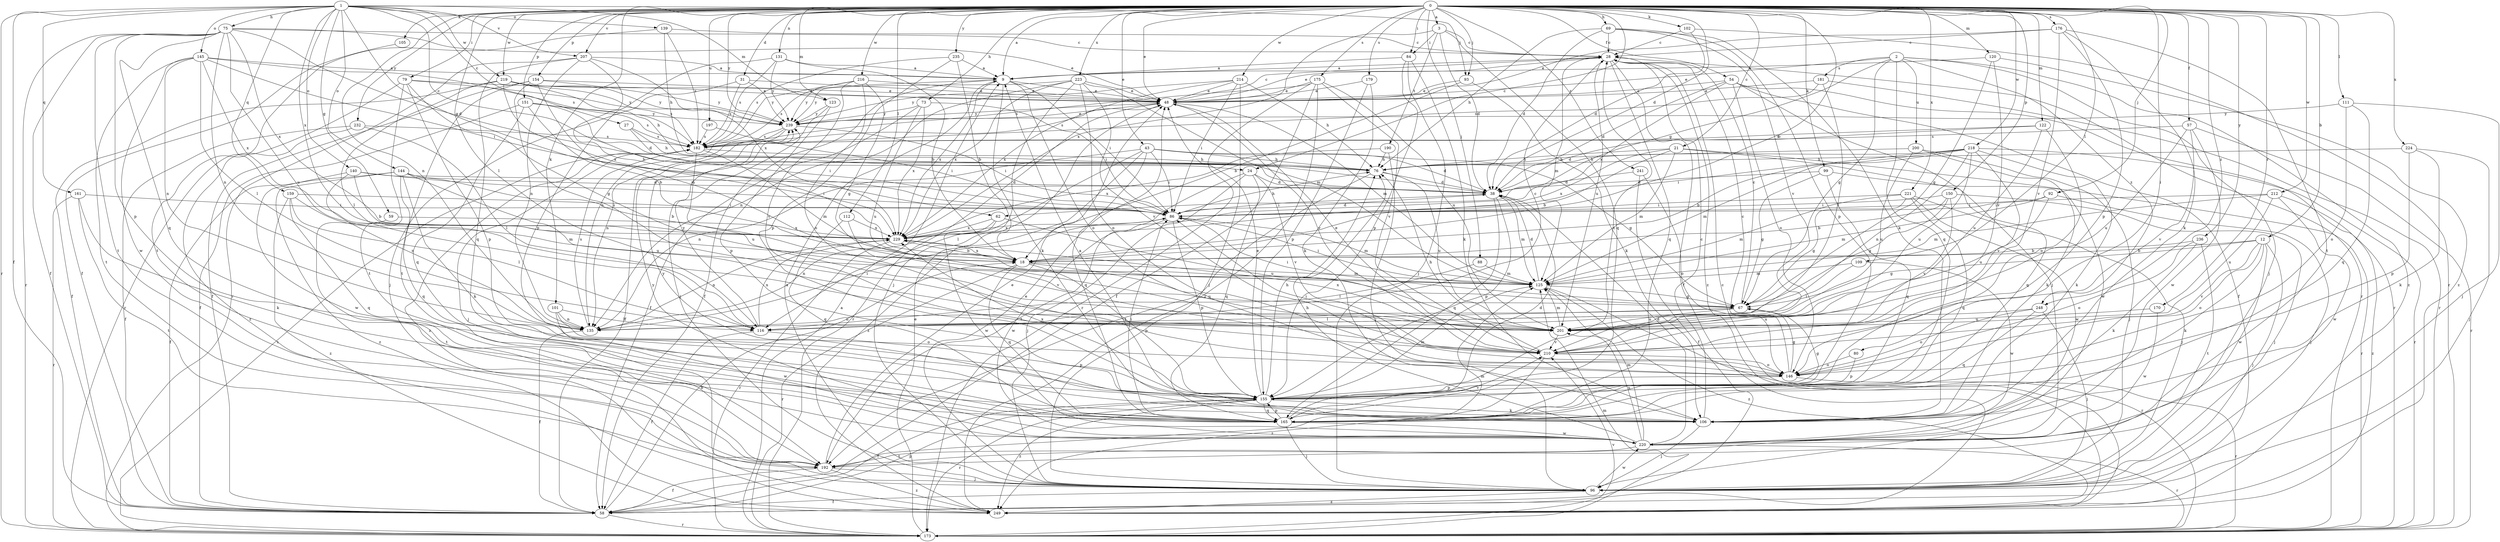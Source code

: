 strict digraph  {
0;
1;
2;
3;
9;
12;
18;
21;
24;
27;
28;
31;
38;
43;
48;
54;
57;
58;
59;
62;
67;
69;
73;
75;
76;
79;
80;
84;
86;
88;
92;
93;
96;
99;
101;
102;
105;
106;
109;
111;
112;
116;
120;
122;
123;
125;
131;
135;
139;
140;
144;
145;
146;
150;
151;
154;
155;
159;
161;
165;
170;
173;
175;
176;
179;
181;
182;
190;
192;
197;
200;
201;
207;
210;
212;
214;
216;
218;
219;
220;
221;
223;
224;
229;
232;
235;
236;
239;
241;
248;
249;
0 -> 3  [label=a];
0 -> 9  [label=a];
0 -> 12  [label=b];
0 -> 18  [label=b];
0 -> 21  [label=c];
0 -> 24  [label=c];
0 -> 31  [label=d];
0 -> 38  [label=d];
0 -> 43  [label=e];
0 -> 48  [label=e];
0 -> 54  [label=f];
0 -> 57  [label=f];
0 -> 69  [label=h];
0 -> 73  [label=h];
0 -> 79  [label=i];
0 -> 80  [label=i];
0 -> 84  [label=i];
0 -> 88  [label=j];
0 -> 92  [label=j];
0 -> 93  [label=j];
0 -> 99  [label=k];
0 -> 101  [label=k];
0 -> 102  [label=k];
0 -> 105  [label=k];
0 -> 109  [label=l];
0 -> 111  [label=l];
0 -> 112  [label=l];
0 -> 116  [label=l];
0 -> 120  [label=m];
0 -> 122  [label=m];
0 -> 123  [label=m];
0 -> 131  [label=n];
0 -> 135  [label=n];
0 -> 150  [label=p];
0 -> 151  [label=p];
0 -> 154  [label=p];
0 -> 170  [label=r];
0 -> 175  [label=s];
0 -> 176  [label=s];
0 -> 179  [label=s];
0 -> 197  [label=u];
0 -> 207  [label=v];
0 -> 212  [label=w];
0 -> 214  [label=w];
0 -> 216  [label=w];
0 -> 218  [label=w];
0 -> 219  [label=w];
0 -> 221  [label=x];
0 -> 223  [label=x];
0 -> 224  [label=x];
0 -> 232  [label=y];
0 -> 235  [label=y];
0 -> 236  [label=y];
0 -> 239  [label=y];
0 -> 241  [label=z];
0 -> 248  [label=z];
1 -> 24  [label=c];
1 -> 27  [label=c];
1 -> 58  [label=f];
1 -> 59  [label=g];
1 -> 62  [label=g];
1 -> 75  [label=h];
1 -> 93  [label=j];
1 -> 123  [label=m];
1 -> 139  [label=o];
1 -> 140  [label=o];
1 -> 144  [label=o];
1 -> 145  [label=o];
1 -> 159  [label=q];
1 -> 161  [label=q];
1 -> 173  [label=r];
1 -> 207  [label=v];
1 -> 219  [label=w];
1 -> 229  [label=x];
2 -> 48  [label=e];
2 -> 62  [label=g];
2 -> 67  [label=g];
2 -> 96  [label=j];
2 -> 165  [label=q];
2 -> 181  [label=s];
2 -> 200  [label=u];
2 -> 248  [label=z];
2 -> 249  [label=z];
3 -> 28  [label=c];
3 -> 38  [label=d];
3 -> 84  [label=i];
3 -> 165  [label=q];
3 -> 190  [label=t];
3 -> 229  [label=x];
9 -> 48  [label=e];
9 -> 58  [label=f];
9 -> 86  [label=i];
9 -> 106  [label=k];
9 -> 146  [label=o];
9 -> 182  [label=s];
9 -> 229  [label=x];
12 -> 18  [label=b];
12 -> 67  [label=g];
12 -> 96  [label=j];
12 -> 106  [label=k];
12 -> 146  [label=o];
12 -> 210  [label=v];
12 -> 220  [label=w];
18 -> 125  [label=m];
18 -> 155  [label=p];
18 -> 165  [label=q];
18 -> 173  [label=r];
18 -> 201  [label=u];
18 -> 229  [label=x];
21 -> 18  [label=b];
21 -> 76  [label=h];
21 -> 125  [label=m];
21 -> 165  [label=q];
21 -> 220  [label=w];
21 -> 229  [label=x];
24 -> 38  [label=d];
24 -> 96  [label=j];
24 -> 165  [label=q];
24 -> 192  [label=t];
24 -> 210  [label=v];
27 -> 76  [label=h];
27 -> 86  [label=i];
27 -> 182  [label=s];
28 -> 9  [label=a];
28 -> 48  [label=e];
28 -> 58  [label=f];
28 -> 125  [label=m];
28 -> 165  [label=q];
28 -> 173  [label=r];
28 -> 201  [label=u];
28 -> 249  [label=z];
31 -> 48  [label=e];
31 -> 96  [label=j];
31 -> 182  [label=s];
31 -> 239  [label=y];
38 -> 86  [label=i];
38 -> 125  [label=m];
38 -> 155  [label=p];
38 -> 165  [label=q];
43 -> 38  [label=d];
43 -> 67  [label=g];
43 -> 76  [label=h];
43 -> 86  [label=i];
43 -> 116  [label=l];
43 -> 135  [label=n];
43 -> 165  [label=q];
43 -> 249  [label=z];
48 -> 28  [label=c];
48 -> 125  [label=m];
48 -> 173  [label=r];
48 -> 182  [label=s];
48 -> 210  [label=v];
48 -> 239  [label=y];
54 -> 38  [label=d];
54 -> 48  [label=e];
54 -> 58  [label=f];
54 -> 96  [label=j];
54 -> 146  [label=o];
54 -> 173  [label=r];
54 -> 229  [label=x];
57 -> 173  [label=r];
57 -> 182  [label=s];
57 -> 201  [label=u];
57 -> 210  [label=v];
57 -> 220  [label=w];
58 -> 18  [label=b];
58 -> 155  [label=p];
58 -> 173  [label=r];
59 -> 192  [label=t];
59 -> 229  [label=x];
62 -> 135  [label=n];
62 -> 201  [label=u];
62 -> 220  [label=w];
62 -> 229  [label=x];
67 -> 28  [label=c];
67 -> 86  [label=i];
67 -> 116  [label=l];
67 -> 135  [label=n];
67 -> 201  [label=u];
69 -> 28  [label=c];
69 -> 38  [label=d];
69 -> 76  [label=h];
69 -> 106  [label=k];
69 -> 155  [label=p];
69 -> 210  [label=v];
73 -> 58  [label=f];
73 -> 86  [label=i];
73 -> 201  [label=u];
73 -> 229  [label=x];
73 -> 239  [label=y];
75 -> 28  [label=c];
75 -> 38  [label=d];
75 -> 48  [label=e];
75 -> 58  [label=f];
75 -> 135  [label=n];
75 -> 155  [label=p];
75 -> 165  [label=q];
75 -> 173  [label=r];
75 -> 192  [label=t];
75 -> 201  [label=u];
75 -> 229  [label=x];
76 -> 38  [label=d];
76 -> 192  [label=t];
76 -> 201  [label=u];
79 -> 48  [label=e];
79 -> 67  [label=g];
79 -> 155  [label=p];
79 -> 173  [label=r];
79 -> 192  [label=t];
79 -> 239  [label=y];
80 -> 146  [label=o];
80 -> 155  [label=p];
84 -> 9  [label=a];
84 -> 96  [label=j];
84 -> 106  [label=k];
84 -> 155  [label=p];
86 -> 38  [label=d];
86 -> 76  [label=h];
86 -> 125  [label=m];
86 -> 155  [label=p];
86 -> 220  [label=w];
86 -> 229  [label=x];
88 -> 116  [label=l];
88 -> 125  [label=m];
92 -> 86  [label=i];
92 -> 96  [label=j];
92 -> 125  [label=m];
92 -> 201  [label=u];
93 -> 18  [label=b];
93 -> 48  [label=e];
93 -> 106  [label=k];
96 -> 9  [label=a];
96 -> 48  [label=e];
96 -> 58  [label=f];
96 -> 220  [label=w];
96 -> 249  [label=z];
99 -> 38  [label=d];
99 -> 67  [label=g];
99 -> 165  [label=q];
99 -> 173  [label=r];
101 -> 116  [label=l];
101 -> 135  [label=n];
101 -> 146  [label=o];
101 -> 220  [label=w];
102 -> 28  [label=c];
102 -> 38  [label=d];
102 -> 173  [label=r];
105 -> 58  [label=f];
106 -> 9  [label=a];
106 -> 28  [label=c];
106 -> 96  [label=j];
106 -> 239  [label=y];
109 -> 116  [label=l];
109 -> 125  [label=m];
109 -> 220  [label=w];
111 -> 96  [label=j];
111 -> 146  [label=o];
111 -> 165  [label=q];
111 -> 239  [label=y];
112 -> 165  [label=q];
112 -> 210  [label=v];
112 -> 229  [label=x];
116 -> 28  [label=c];
116 -> 58  [label=f];
116 -> 155  [label=p];
116 -> 229  [label=x];
116 -> 239  [label=y];
120 -> 9  [label=a];
120 -> 67  [label=g];
120 -> 210  [label=v];
120 -> 249  [label=z];
122 -> 38  [label=d];
122 -> 146  [label=o];
122 -> 182  [label=s];
122 -> 201  [label=u];
123 -> 96  [label=j];
123 -> 155  [label=p];
123 -> 239  [label=y];
125 -> 38  [label=d];
125 -> 67  [label=g];
125 -> 86  [label=i];
125 -> 173  [label=r];
125 -> 249  [label=z];
131 -> 9  [label=a];
131 -> 18  [label=b];
131 -> 155  [label=p];
131 -> 182  [label=s];
131 -> 239  [label=y];
135 -> 58  [label=f];
135 -> 86  [label=i];
135 -> 182  [label=s];
139 -> 28  [label=c];
139 -> 76  [label=h];
139 -> 182  [label=s];
139 -> 192  [label=t];
140 -> 18  [label=b];
140 -> 38  [label=d];
140 -> 86  [label=i];
140 -> 135  [label=n];
140 -> 220  [label=w];
144 -> 18  [label=b];
144 -> 38  [label=d];
144 -> 58  [label=f];
144 -> 106  [label=k];
144 -> 165  [label=q];
144 -> 201  [label=u];
144 -> 249  [label=z];
145 -> 9  [label=a];
145 -> 86  [label=i];
145 -> 116  [label=l];
145 -> 135  [label=n];
145 -> 182  [label=s];
145 -> 192  [label=t];
145 -> 220  [label=w];
145 -> 229  [label=x];
146 -> 28  [label=c];
146 -> 67  [label=g];
146 -> 86  [label=i];
146 -> 155  [label=p];
146 -> 173  [label=r];
150 -> 18  [label=b];
150 -> 67  [label=g];
150 -> 86  [label=i];
150 -> 96  [label=j];
150 -> 210  [label=v];
151 -> 18  [label=b];
151 -> 38  [label=d];
151 -> 58  [label=f];
151 -> 165  [label=q];
151 -> 182  [label=s];
151 -> 239  [label=y];
154 -> 48  [label=e];
154 -> 58  [label=f];
154 -> 125  [label=m];
154 -> 192  [label=t];
154 -> 201  [label=u];
154 -> 239  [label=y];
155 -> 28  [label=c];
155 -> 48  [label=e];
155 -> 58  [label=f];
155 -> 67  [label=g];
155 -> 76  [label=h];
155 -> 106  [label=k];
155 -> 125  [label=m];
155 -> 165  [label=q];
155 -> 173  [label=r];
155 -> 229  [label=x];
155 -> 249  [label=z];
159 -> 86  [label=i];
159 -> 116  [label=l];
159 -> 125  [label=m];
159 -> 165  [label=q];
159 -> 249  [label=z];
161 -> 86  [label=i];
161 -> 106  [label=k];
161 -> 173  [label=r];
161 -> 192  [label=t];
165 -> 38  [label=d];
165 -> 86  [label=i];
165 -> 96  [label=j];
165 -> 155  [label=p];
165 -> 210  [label=v];
165 -> 220  [label=w];
170 -> 201  [label=u];
170 -> 220  [label=w];
173 -> 9  [label=a];
173 -> 48  [label=e];
173 -> 125  [label=m];
173 -> 182  [label=s];
173 -> 210  [label=v];
175 -> 48  [label=e];
175 -> 58  [label=f];
175 -> 173  [label=r];
175 -> 182  [label=s];
175 -> 201  [label=u];
175 -> 210  [label=v];
175 -> 249  [label=z];
176 -> 28  [label=c];
176 -> 48  [label=e];
176 -> 106  [label=k];
176 -> 155  [label=p];
176 -> 192  [label=t];
176 -> 210  [label=v];
179 -> 48  [label=e];
179 -> 106  [label=k];
179 -> 155  [label=p];
181 -> 48  [label=e];
181 -> 116  [label=l];
181 -> 173  [label=r];
181 -> 182  [label=s];
182 -> 76  [label=h];
182 -> 96  [label=j];
182 -> 125  [label=m];
182 -> 201  [label=u];
182 -> 249  [label=z];
190 -> 76  [label=h];
190 -> 96  [label=j];
190 -> 229  [label=x];
192 -> 48  [label=e];
192 -> 58  [label=f];
192 -> 96  [label=j];
192 -> 125  [label=m];
192 -> 249  [label=z];
197 -> 86  [label=i];
197 -> 182  [label=s];
200 -> 76  [label=h];
200 -> 96  [label=j];
200 -> 106  [label=k];
200 -> 201  [label=u];
201 -> 125  [label=m];
201 -> 210  [label=v];
201 -> 229  [label=x];
207 -> 9  [label=a];
207 -> 18  [label=b];
207 -> 135  [label=n];
207 -> 165  [label=q];
207 -> 173  [label=r];
207 -> 229  [label=x];
210 -> 48  [label=e];
210 -> 76  [label=h];
210 -> 146  [label=o];
210 -> 249  [label=z];
212 -> 86  [label=i];
212 -> 125  [label=m];
212 -> 201  [label=u];
212 -> 220  [label=w];
212 -> 249  [label=z];
214 -> 48  [label=e];
214 -> 76  [label=h];
214 -> 86  [label=i];
214 -> 96  [label=j];
214 -> 229  [label=x];
214 -> 239  [label=y];
216 -> 48  [label=e];
216 -> 67  [label=g];
216 -> 135  [label=n];
216 -> 146  [label=o];
216 -> 210  [label=v];
216 -> 239  [label=y];
218 -> 18  [label=b];
218 -> 76  [label=h];
218 -> 86  [label=i];
218 -> 106  [label=k];
218 -> 125  [label=m];
218 -> 135  [label=n];
218 -> 173  [label=r];
218 -> 201  [label=u];
218 -> 210  [label=v];
219 -> 48  [label=e];
219 -> 58  [label=f];
219 -> 76  [label=h];
219 -> 116  [label=l];
219 -> 182  [label=s];
219 -> 229  [label=x];
219 -> 239  [label=y];
220 -> 38  [label=d];
220 -> 76  [label=h];
220 -> 125  [label=m];
220 -> 173  [label=r];
220 -> 192  [label=t];
220 -> 201  [label=u];
220 -> 239  [label=y];
221 -> 67  [label=g];
221 -> 86  [label=i];
221 -> 96  [label=j];
221 -> 125  [label=m];
221 -> 165  [label=q];
221 -> 220  [label=w];
223 -> 48  [label=e];
223 -> 96  [label=j];
223 -> 125  [label=m];
223 -> 135  [label=n];
223 -> 146  [label=o];
223 -> 210  [label=v];
223 -> 229  [label=x];
223 -> 239  [label=y];
224 -> 76  [label=h];
224 -> 96  [label=j];
224 -> 106  [label=k];
224 -> 155  [label=p];
229 -> 18  [label=b];
229 -> 135  [label=n];
229 -> 173  [label=r];
232 -> 58  [label=f];
232 -> 116  [label=l];
232 -> 182  [label=s];
232 -> 249  [label=z];
235 -> 9  [label=a];
235 -> 18  [label=b];
235 -> 155  [label=p];
235 -> 182  [label=s];
236 -> 18  [label=b];
236 -> 106  [label=k];
236 -> 146  [label=o];
236 -> 192  [label=t];
239 -> 48  [label=e];
239 -> 58  [label=f];
239 -> 86  [label=i];
239 -> 135  [label=n];
239 -> 182  [label=s];
241 -> 38  [label=d];
241 -> 58  [label=f];
241 -> 146  [label=o];
248 -> 96  [label=j];
248 -> 146  [label=o];
248 -> 165  [label=q];
248 -> 201  [label=u];
249 -> 28  [label=c];
}

